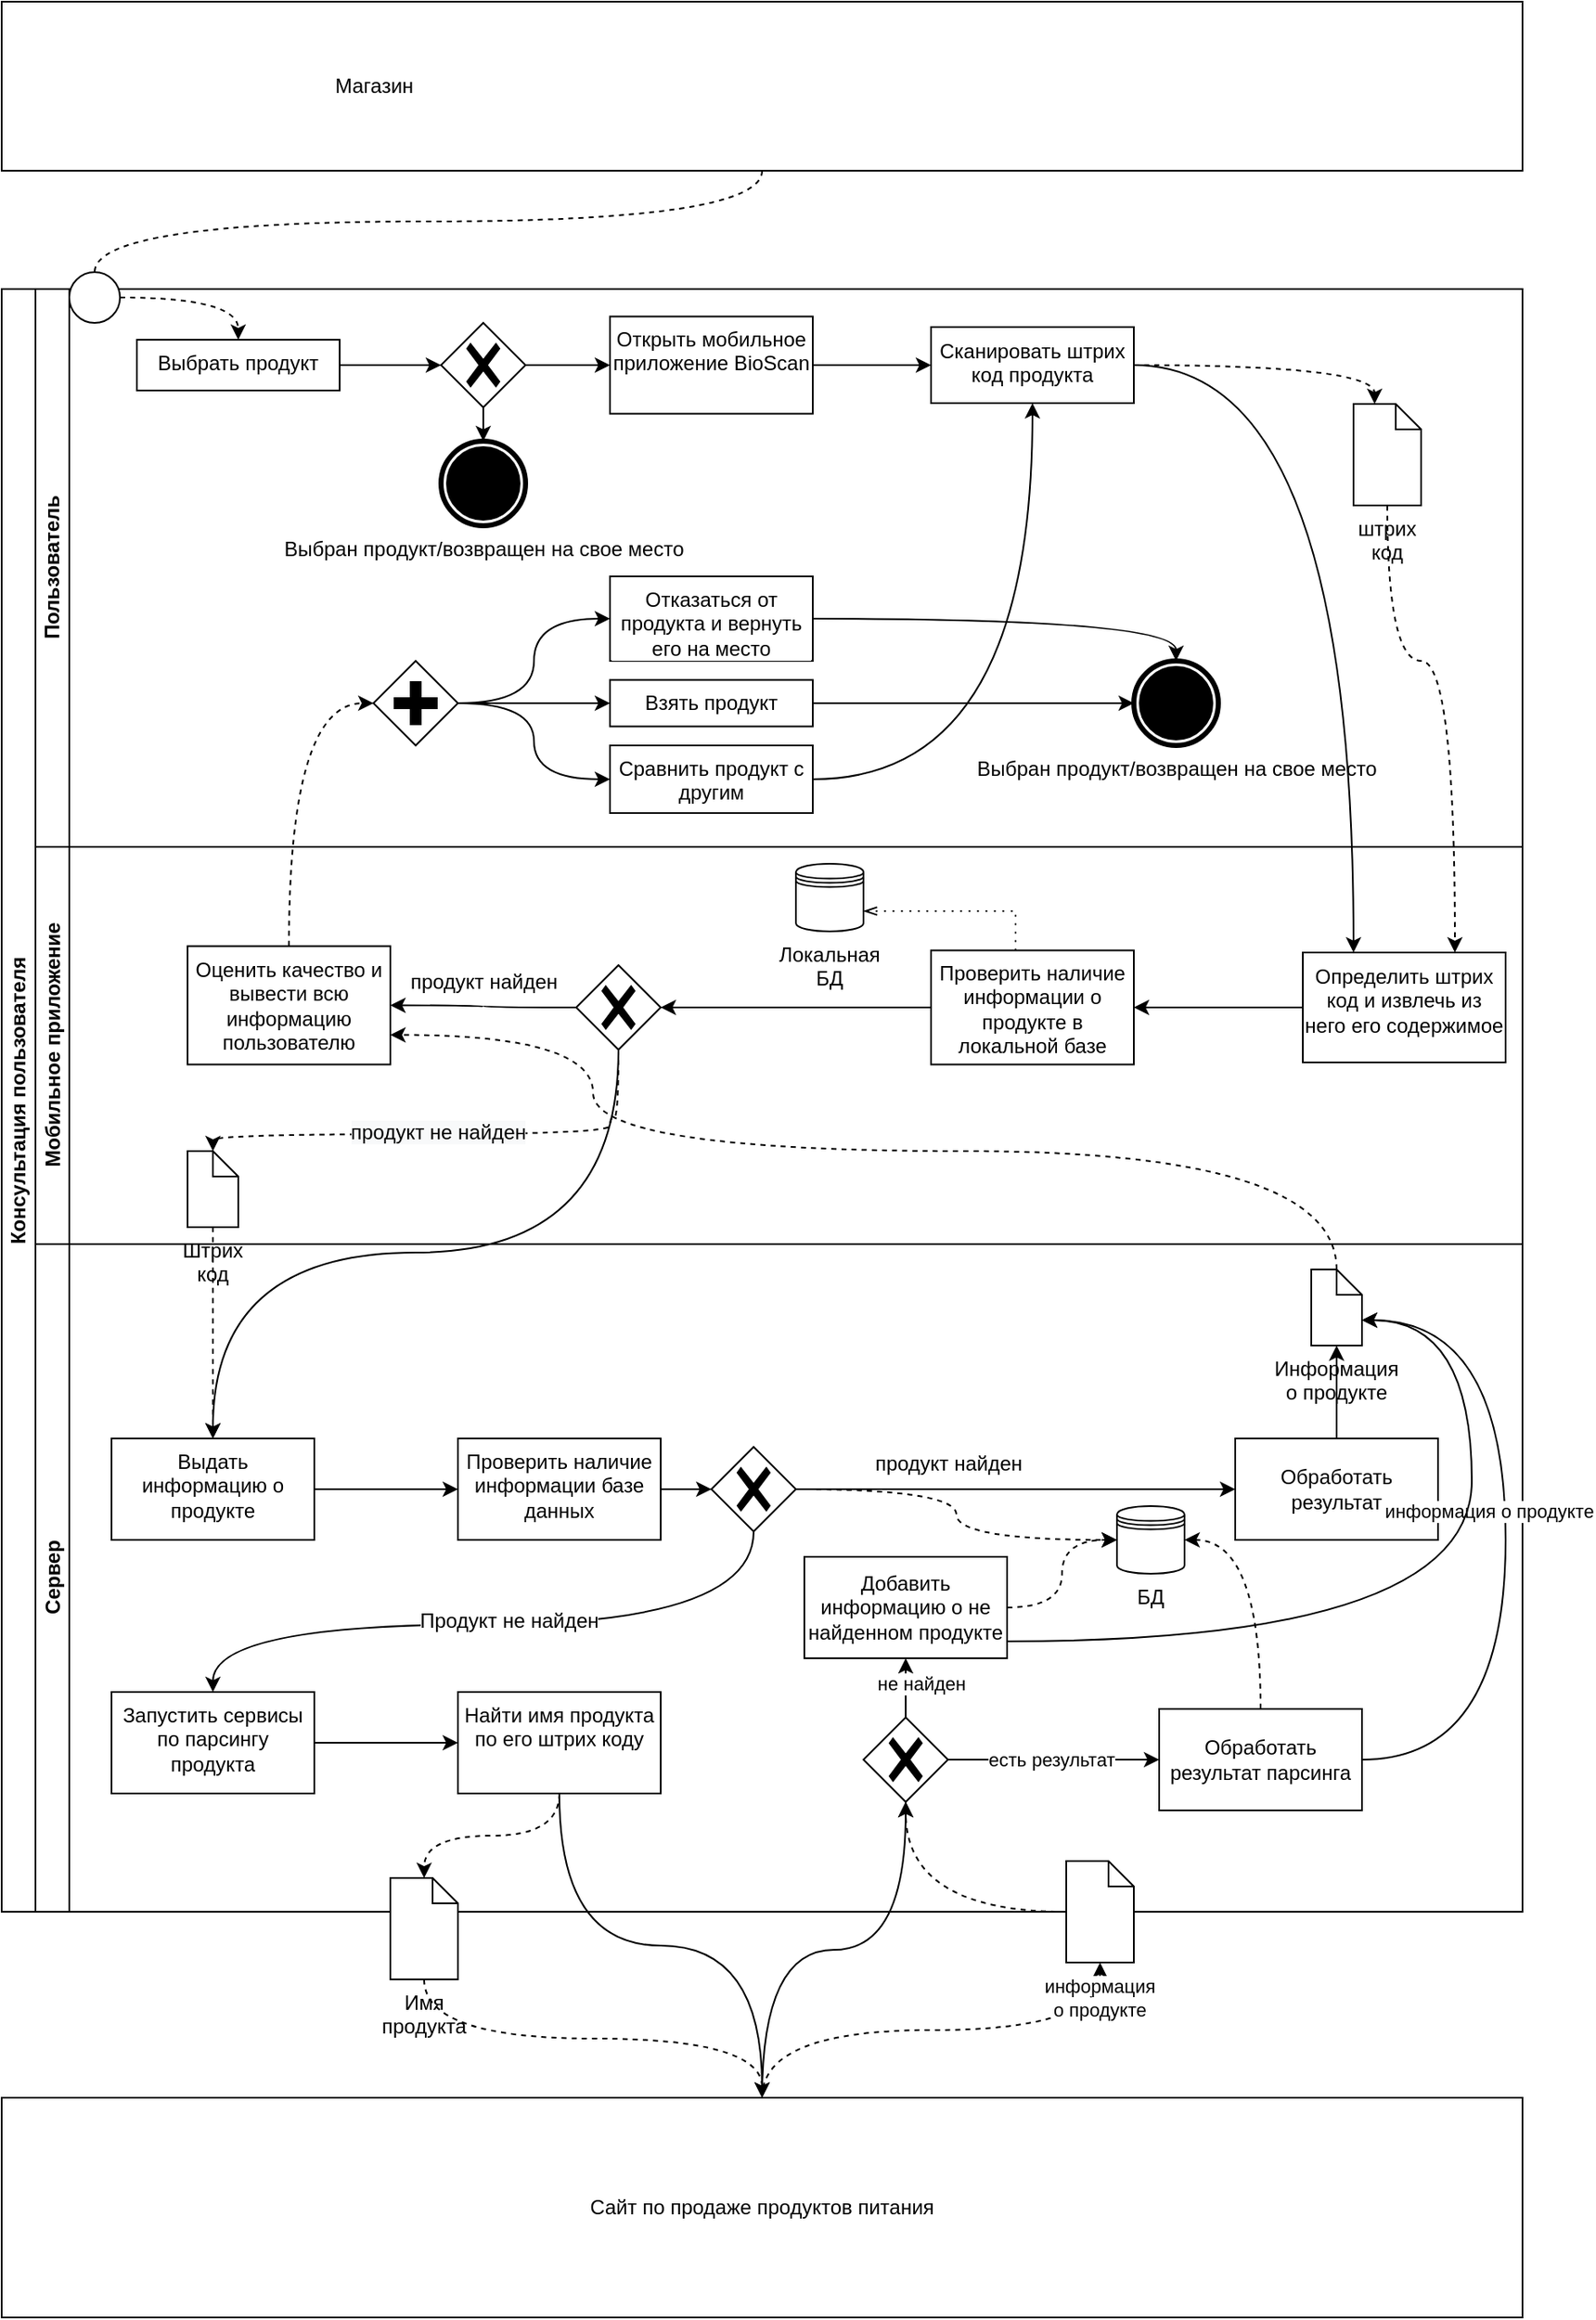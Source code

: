<mxfile version="20.7.4" type="github">
  <diagram name="Page-1" id="52a04d89-c75d-2922-d76d-85b35f80e030">
    <mxGraphModel dx="1168" dy="854" grid="1" gridSize="10" guides="1" tooltips="1" connect="1" arrows="1" fold="1" page="1" pageScale="1" pageWidth="1100" pageHeight="850" background="none" math="0" shadow="0">
      <root>
        <mxCell id="0" />
        <mxCell id="1" parent="0" />
        <mxCell id="SddE6lrEwfq636cqouMn-3" value="Консультация пользователя" style="swimlane;html=1;childLayout=stackLayout;resizeParent=1;resizeParentMax=0;horizontal=0;startSize=20;horizontalStack=0;whiteSpace=wrap;" parent="1" vertex="1">
          <mxGeometry x="60" y="220" width="900" height="960" as="geometry" />
        </mxCell>
        <mxCell id="SddE6lrEwfq636cqouMn-4" value="Пользователь" style="swimlane;html=1;startSize=20;horizontal=0;" parent="SddE6lrEwfq636cqouMn-3" vertex="1">
          <mxGeometry x="20" width="880" height="330" as="geometry" />
        </mxCell>
        <mxCell id="SddE6lrEwfq636cqouMn-22" value="" style="edgeStyle=orthogonalEdgeStyle;curved=1;rounded=0;orthogonalLoop=1;jettySize=auto;html=1;endArrow=classic;endFill=1;entryX=0;entryY=0.5;entryDx=0;entryDy=0;entryPerimeter=0;" parent="SddE6lrEwfq636cqouMn-4" source="SddE6lrEwfq636cqouMn-19" target="SddE6lrEwfq636cqouMn-28" edge="1">
          <mxGeometry relative="1" as="geometry" />
        </mxCell>
        <mxCell id="SddE6lrEwfq636cqouMn-19" value="Выбрать продукт" style="whiteSpace=wrap;html=1;verticalAlign=top;labelBackgroundColor=#ffffff;" parent="SddE6lrEwfq636cqouMn-4" vertex="1">
          <mxGeometry x="60" y="30" width="120" height="30" as="geometry" />
        </mxCell>
        <mxCell id="SddE6lrEwfq636cqouMn-31" value="" style="edgeStyle=orthogonalEdgeStyle;curved=1;rounded=0;orthogonalLoop=1;jettySize=auto;html=1;endArrow=classic;endFill=1;" parent="SddE6lrEwfq636cqouMn-4" source="SddE6lrEwfq636cqouMn-21" target="SddE6lrEwfq636cqouMn-30" edge="1">
          <mxGeometry relative="1" as="geometry" />
        </mxCell>
        <mxCell id="SddE6lrEwfq636cqouMn-21" value="Открыть мобильное приложение BioScan" style="whiteSpace=wrap;html=1;verticalAlign=top;labelBackgroundColor=#ffffff;" parent="SddE6lrEwfq636cqouMn-4" vertex="1">
          <mxGeometry x="340" y="16.25" width="120" height="57.5" as="geometry" />
        </mxCell>
        <mxCell id="SddE6lrEwfq636cqouMn-29" style="edgeStyle=orthogonalEdgeStyle;curved=1;rounded=0;orthogonalLoop=1;jettySize=auto;html=1;endArrow=classic;endFill=1;" parent="SddE6lrEwfq636cqouMn-4" source="SddE6lrEwfq636cqouMn-28" target="SddE6lrEwfq636cqouMn-21" edge="1">
          <mxGeometry relative="1" as="geometry" />
        </mxCell>
        <mxCell id="SddE6lrEwfq636cqouMn-37" style="edgeStyle=orthogonalEdgeStyle;curved=1;rounded=0;orthogonalLoop=1;jettySize=auto;html=1;endArrow=classic;endFill=1;" parent="SddE6lrEwfq636cqouMn-4" source="SddE6lrEwfq636cqouMn-28" target="SddE6lrEwfq636cqouMn-36" edge="1">
          <mxGeometry relative="1" as="geometry" />
        </mxCell>
        <mxCell id="SddE6lrEwfq636cqouMn-28" value="" style="points=[[0.25,0.25,0],[0.5,0,0],[0.75,0.25,0],[1,0.5,0],[0.75,0.75,0],[0.5,1,0],[0.25,0.75,0],[0,0.5,0]];shape=mxgraph.bpmn.gateway2;html=1;verticalLabelPosition=bottom;labelBackgroundColor=#ffffff;verticalAlign=top;align=center;perimeter=rhombusPerimeter;outlineConnect=0;outline=none;symbol=none;gwType=exclusive;" parent="SddE6lrEwfq636cqouMn-4" vertex="1">
          <mxGeometry x="240" y="20" width="50" height="50" as="geometry" />
        </mxCell>
        <mxCell id="gR6okKZ-uYEMgs0YIULR-12" style="edgeStyle=orthogonalEdgeStyle;curved=1;rounded=0;orthogonalLoop=1;jettySize=auto;html=1;entryX=0;entryY=0;entryDx=12.5;entryDy=0;entryPerimeter=0;dashed=1;" edge="1" parent="SddE6lrEwfq636cqouMn-4" source="SddE6lrEwfq636cqouMn-30" target="gR6okKZ-uYEMgs0YIULR-3">
          <mxGeometry relative="1" as="geometry" />
        </mxCell>
        <mxCell id="SddE6lrEwfq636cqouMn-30" value="Сканировать штрих код продукта" style="whiteSpace=wrap;html=1;verticalAlign=top;labelBackgroundColor=#ffffff;" parent="SddE6lrEwfq636cqouMn-4" vertex="1">
          <mxGeometry x="530" y="22.5" width="120" height="45" as="geometry" />
        </mxCell>
        <mxCell id="SddE6lrEwfq636cqouMn-36" value="Выбран продукт/возвращен на свое место" style="points=[[0.145,0.145,0],[0.5,0,0],[0.855,0.145,0],[1,0.5,0],[0.855,0.855,0],[0.5,1,0],[0.145,0.855,0],[0,0.5,0]];shape=mxgraph.bpmn.event;html=1;verticalLabelPosition=bottom;labelBackgroundColor=#ffffff;verticalAlign=top;align=center;perimeter=ellipsePerimeter;outlineConnect=0;aspect=fixed;outline=end;symbol=terminate;" parent="SddE6lrEwfq636cqouMn-4" vertex="1">
          <mxGeometry x="240" y="90" width="50" height="50" as="geometry" />
        </mxCell>
        <mxCell id="SddE6lrEwfq636cqouMn-53" value="" style="edgeStyle=orthogonalEdgeStyle;curved=1;rounded=0;orthogonalLoop=1;jettySize=auto;html=1;endArrow=classic;endFill=1;" parent="SddE6lrEwfq636cqouMn-4" source="SddE6lrEwfq636cqouMn-51" target="SddE6lrEwfq636cqouMn-52" edge="1">
          <mxGeometry relative="1" as="geometry" />
        </mxCell>
        <mxCell id="SddE6lrEwfq636cqouMn-57" style="edgeStyle=orthogonalEdgeStyle;curved=1;rounded=0;orthogonalLoop=1;jettySize=auto;html=1;entryX=0;entryY=0.5;entryDx=0;entryDy=0;endArrow=classic;endFill=1;exitX=1;exitY=0.5;exitDx=0;exitDy=0;exitPerimeter=0;" parent="SddE6lrEwfq636cqouMn-4" source="SddE6lrEwfq636cqouMn-51" target="SddE6lrEwfq636cqouMn-54" edge="1">
          <mxGeometry relative="1" as="geometry" />
        </mxCell>
        <mxCell id="SddE6lrEwfq636cqouMn-62" style="edgeStyle=orthogonalEdgeStyle;curved=1;rounded=0;orthogonalLoop=1;jettySize=auto;html=1;entryX=0;entryY=0.5;entryDx=0;entryDy=0;endArrow=classic;endFill=1;" parent="SddE6lrEwfq636cqouMn-4" source="SddE6lrEwfq636cqouMn-51" target="SddE6lrEwfq636cqouMn-60" edge="1">
          <mxGeometry relative="1" as="geometry" />
        </mxCell>
        <mxCell id="SddE6lrEwfq636cqouMn-51" value="" style="points=[[0.25,0.25,0],[0.5,0,0],[0.75,0.25,0],[1,0.5,0],[0.75,0.75,0],[0.5,1,0],[0.25,0.75,0],[0,0.5,0]];shape=mxgraph.bpmn.gateway2;html=1;verticalLabelPosition=bottom;labelBackgroundColor=#ffffff;verticalAlign=top;align=center;perimeter=rhombusPerimeter;outlineConnect=0;outline=none;symbol=none;gwType=parallel;" parent="SddE6lrEwfq636cqouMn-4" vertex="1">
          <mxGeometry x="200" y="220" width="50" height="50" as="geometry" />
        </mxCell>
        <mxCell id="SddE6lrEwfq636cqouMn-65" style="edgeStyle=orthogonalEdgeStyle;curved=1;rounded=0;orthogonalLoop=1;jettySize=auto;html=1;endArrow=classic;endFill=1;" parent="SddE6lrEwfq636cqouMn-4" source="SddE6lrEwfq636cqouMn-52" target="SddE6lrEwfq636cqouMn-64" edge="1">
          <mxGeometry relative="1" as="geometry" />
        </mxCell>
        <mxCell id="SddE6lrEwfq636cqouMn-52" value="Взять продукт" style="whiteSpace=wrap;html=1;verticalAlign=top;labelBackgroundColor=#ffffff;" parent="SddE6lrEwfq636cqouMn-4" vertex="1">
          <mxGeometry x="340" y="231.25" width="120" height="27.5" as="geometry" />
        </mxCell>
        <mxCell id="SddE6lrEwfq636cqouMn-66" style="edgeStyle=orthogonalEdgeStyle;curved=1;rounded=0;orthogonalLoop=1;jettySize=auto;html=1;endArrow=classic;endFill=1;entryX=0.5;entryY=0;entryDx=0;entryDy=0;entryPerimeter=0;" parent="SddE6lrEwfq636cqouMn-4" source="SddE6lrEwfq636cqouMn-54" target="SddE6lrEwfq636cqouMn-64" edge="1">
          <mxGeometry relative="1" as="geometry" />
        </mxCell>
        <mxCell id="SddE6lrEwfq636cqouMn-54" value="Отказаться от продукта и вернуть его на место" style="whiteSpace=wrap;html=1;verticalAlign=top;labelBackgroundColor=#ffffff;" parent="SddE6lrEwfq636cqouMn-4" vertex="1">
          <mxGeometry x="340" y="170" width="120" height="50" as="geometry" />
        </mxCell>
        <mxCell id="SddE6lrEwfq636cqouMn-63" style="edgeStyle=orthogonalEdgeStyle;curved=1;rounded=0;orthogonalLoop=1;jettySize=auto;html=1;entryX=0.5;entryY=1;entryDx=0;entryDy=0;endArrow=classic;endFill=1;" parent="SddE6lrEwfq636cqouMn-4" source="SddE6lrEwfq636cqouMn-60" target="SddE6lrEwfq636cqouMn-30" edge="1">
          <mxGeometry relative="1" as="geometry" />
        </mxCell>
        <mxCell id="SddE6lrEwfq636cqouMn-60" value="Сравнить продукт с другим" style="whiteSpace=wrap;html=1;verticalAlign=top;labelBackgroundColor=#ffffff;" parent="SddE6lrEwfq636cqouMn-4" vertex="1">
          <mxGeometry x="340" y="270" width="120" height="40" as="geometry" />
        </mxCell>
        <mxCell id="SddE6lrEwfq636cqouMn-64" value="Выбран продукт/возвращен на свое место" style="points=[[0.145,0.145,0],[0.5,0,0],[0.855,0.145,0],[1,0.5,0],[0.855,0.855,0],[0.5,1,0],[0.145,0.855,0],[0,0.5,0]];shape=mxgraph.bpmn.event;html=1;verticalLabelPosition=bottom;labelBackgroundColor=#ffffff;verticalAlign=top;align=center;perimeter=ellipsePerimeter;outlineConnect=0;aspect=fixed;outline=end;symbol=terminate;" parent="SddE6lrEwfq636cqouMn-4" vertex="1">
          <mxGeometry x="650" y="220" width="50" height="50" as="geometry" />
        </mxCell>
        <mxCell id="gR6okKZ-uYEMgs0YIULR-3" value="штрих код&lt;br&gt;" style="shape=mxgraph.bpmn.data;labelPosition=center;verticalLabelPosition=bottom;align=center;verticalAlign=top;whiteSpace=wrap;size=15;html=1;" vertex="1" parent="SddE6lrEwfq636cqouMn-4">
          <mxGeometry x="780" y="68" width="40" height="60" as="geometry" />
        </mxCell>
        <mxCell id="SddE6lrEwfq636cqouMn-5" value="Мобильное приложение" style="swimlane;html=1;startSize=20;horizontal=0;" parent="SddE6lrEwfq636cqouMn-3" vertex="1">
          <mxGeometry x="20" y="330" width="880" height="235" as="geometry" />
        </mxCell>
        <mxCell id="SddE6lrEwfq636cqouMn-35" value="" style="edgeStyle=orthogonalEdgeStyle;curved=1;rounded=0;orthogonalLoop=1;jettySize=auto;html=1;endArrow=classic;endFill=1;entryX=1;entryY=0.5;entryDx=0;entryDy=0;" parent="SddE6lrEwfq636cqouMn-5" source="SddE6lrEwfq636cqouMn-32" target="SddE6lrEwfq636cqouMn-34" edge="1">
          <mxGeometry relative="1" as="geometry">
            <mxPoint x="710" y="100.083" as="targetPoint" />
          </mxGeometry>
        </mxCell>
        <mxCell id="SddE6lrEwfq636cqouMn-32" value="Определить штрих код и извлечь из него его содержимое" style="whiteSpace=wrap;html=1;verticalAlign=top;labelBackgroundColor=#ffffff;" parent="SddE6lrEwfq636cqouMn-5" vertex="1">
          <mxGeometry x="750" y="62.5" width="120" height="65" as="geometry" />
        </mxCell>
        <mxCell id="SddE6lrEwfq636cqouMn-44" style="edgeStyle=orthogonalEdgeStyle;curved=1;rounded=0;orthogonalLoop=1;jettySize=auto;html=1;endArrow=classic;endFill=1;" parent="SddE6lrEwfq636cqouMn-5" source="SddE6lrEwfq636cqouMn-34" target="SddE6lrEwfq636cqouMn-40" edge="1">
          <mxGeometry relative="1" as="geometry" />
        </mxCell>
        <mxCell id="SddE6lrEwfq636cqouMn-34" value="Проверить наличие информации о продукте в локальной базе" style="whiteSpace=wrap;html=1;verticalAlign=top;labelBackgroundColor=#ffffff;" parent="SddE6lrEwfq636cqouMn-5" vertex="1">
          <mxGeometry x="530" y="61.25" width="120" height="67.5" as="geometry" />
        </mxCell>
        <mxCell id="SddE6lrEwfq636cqouMn-38" value="Локальная БД" style="shape=datastore;whiteSpace=wrap;html=1;labelPosition=center;verticalLabelPosition=bottom;align=center;verticalAlign=top;" parent="SddE6lrEwfq636cqouMn-5" vertex="1">
          <mxGeometry x="450" y="10" width="40" height="40" as="geometry" />
        </mxCell>
        <mxCell id="SddE6lrEwfq636cqouMn-45" style="edgeStyle=orthogonalEdgeStyle;curved=1;rounded=0;orthogonalLoop=1;jettySize=auto;html=1;entryX=1;entryY=0.5;entryDx=0;entryDy=0;endArrow=classic;endFill=1;" parent="SddE6lrEwfq636cqouMn-5" source="SddE6lrEwfq636cqouMn-40" target="SddE6lrEwfq636cqouMn-42" edge="1">
          <mxGeometry relative="1" as="geometry" />
        </mxCell>
        <mxCell id="SddE6lrEwfq636cqouMn-40" value="" style="points=[[0.25,0.25,0],[0.5,0,0],[0.75,0.25,0],[1,0.5,0],[0.75,0.75,0],[0.5,1,0],[0.25,0.75,0],[0,0.5,0]];shape=mxgraph.bpmn.gateway2;html=1;verticalLabelPosition=bottom;labelBackgroundColor=#ffffff;verticalAlign=top;align=center;perimeter=rhombusPerimeter;outlineConnect=0;outline=none;symbol=none;gwType=exclusive;" parent="SddE6lrEwfq636cqouMn-5" vertex="1">
          <mxGeometry x="320" y="70" width="50" height="50" as="geometry" />
        </mxCell>
        <mxCell id="SddE6lrEwfq636cqouMn-42" value="Оценить качество и вывести всю информацию пользователю" style="whiteSpace=wrap;html=1;verticalAlign=top;labelBackgroundColor=#ffffff;" parent="SddE6lrEwfq636cqouMn-5" vertex="1">
          <mxGeometry x="90" y="58.75" width="120" height="70" as="geometry" />
        </mxCell>
        <mxCell id="SddE6lrEwfq636cqouMn-46" value="продукт найден" style="text;html=1;align=center;verticalAlign=middle;resizable=0;points=[];autosize=1;strokeColor=none;fillColor=none;" parent="SddE6lrEwfq636cqouMn-5" vertex="1">
          <mxGeometry x="210" y="65" width="110" height="30" as="geometry" />
        </mxCell>
        <mxCell id="SddE6lrEwfq636cqouMn-69" value="Штрих код" style="shape=mxgraph.bpmn.data;labelPosition=center;verticalLabelPosition=bottom;align=center;verticalAlign=top;whiteSpace=wrap;size=15;html=1;" parent="SddE6lrEwfq636cqouMn-5" vertex="1">
          <mxGeometry x="90" y="180" width="30" height="45" as="geometry" />
        </mxCell>
        <mxCell id="SddE6lrEwfq636cqouMn-70" style="edgeStyle=orthogonalEdgeStyle;curved=1;rounded=0;orthogonalLoop=1;jettySize=auto;html=1;entryX=0;entryY=0;entryDx=15;entryDy=0;entryPerimeter=0;endArrow=classic;endFill=1;exitX=0.5;exitY=1;exitDx=0;exitDy=0;exitPerimeter=0;dashed=1;" parent="SddE6lrEwfq636cqouMn-5" source="SddE6lrEwfq636cqouMn-40" target="SddE6lrEwfq636cqouMn-69" edge="1">
          <mxGeometry relative="1" as="geometry">
            <Array as="points">
              <mxPoint x="345" y="160" />
              <mxPoint x="340" y="160" />
              <mxPoint x="340" y="170" />
              <mxPoint x="105" y="170" />
            </Array>
          </mxGeometry>
        </mxCell>
        <mxCell id="SddE6lrEwfq636cqouMn-136" value="&lt;span style=&quot;font-size: 12px; background-color: rgb(248, 249, 250);&quot;&gt;продукт не найден&lt;/span&gt;" style="edgeLabel;html=1;align=center;verticalAlign=middle;resizable=0;points=[];" parent="SddE6lrEwfq636cqouMn-70" vertex="1" connectable="0">
          <mxGeometry x="0.048" y="-1" relative="1" as="geometry">
            <mxPoint as="offset" />
          </mxGeometry>
        </mxCell>
        <mxCell id="gR6okKZ-uYEMgs0YIULR-6" value="" style="edgeStyle=elbowEdgeStyle;fontSize=12;html=1;endFill=0;startFill=0;endSize=6;startSize=6;dashed=1;dashPattern=1 4;endArrow=openThin;startArrow=none;rounded=0;entryX=1;entryY=0.7;entryDx=0;entryDy=0;" edge="1" parent="SddE6lrEwfq636cqouMn-5" source="SddE6lrEwfq636cqouMn-34" target="SddE6lrEwfq636cqouMn-38">
          <mxGeometry width="160" relative="1" as="geometry">
            <mxPoint x="400" y="40" as="sourcePoint" />
            <mxPoint x="560" y="40" as="targetPoint" />
            <Array as="points">
              <mxPoint x="580" y="60" />
            </Array>
          </mxGeometry>
        </mxCell>
        <mxCell id="SddE6lrEwfq636cqouMn-49" value="" style="edgeStyle=orthogonalEdgeStyle;curved=1;rounded=0;orthogonalLoop=1;jettySize=auto;html=1;endArrow=classic;endFill=1;dashed=1;entryX=0;entryY=0.5;entryDx=0;entryDy=0;entryPerimeter=0;" parent="SddE6lrEwfq636cqouMn-3" source="SddE6lrEwfq636cqouMn-42" target="SddE6lrEwfq636cqouMn-51" edge="1">
          <mxGeometry relative="1" as="geometry">
            <mxPoint x="200" y="290" as="targetPoint" />
          </mxGeometry>
        </mxCell>
        <mxCell id="SddE6lrEwfq636cqouMn-71" style="edgeStyle=orthogonalEdgeStyle;curved=1;rounded=0;orthogonalLoop=1;jettySize=auto;html=1;exitX=0.5;exitY=1;exitDx=0;exitDy=0;exitPerimeter=0;entryX=0.5;entryY=0;entryDx=0;entryDy=0;endArrow=classic;endFill=1;dashed=1;" parent="SddE6lrEwfq636cqouMn-3" source="SddE6lrEwfq636cqouMn-69" target="SddE6lrEwfq636cqouMn-67" edge="1">
          <mxGeometry relative="1" as="geometry" />
        </mxCell>
        <mxCell id="SddE6lrEwfq636cqouMn-127" style="edgeStyle=orthogonalEdgeStyle;curved=1;rounded=0;orthogonalLoop=1;jettySize=auto;html=1;entryX=1;entryY=0.75;entryDx=0;entryDy=0;endArrow=classic;endFill=1;dashed=1;" parent="SddE6lrEwfq636cqouMn-3" source="SddE6lrEwfq636cqouMn-124" target="SddE6lrEwfq636cqouMn-42" edge="1">
          <mxGeometry relative="1" as="geometry">
            <Array as="points">
              <mxPoint x="350" y="510" />
              <mxPoint x="350" y="441" />
            </Array>
          </mxGeometry>
        </mxCell>
        <mxCell id="SddE6lrEwfq636cqouMn-6" value="Сервер" style="swimlane;html=1;startSize=20;horizontal=0;" parent="SddE6lrEwfq636cqouMn-3" vertex="1">
          <mxGeometry x="20" y="565" width="880" height="395" as="geometry" />
        </mxCell>
        <mxCell id="SddE6lrEwfq636cqouMn-73" value="" style="edgeStyle=orthogonalEdgeStyle;curved=1;rounded=0;orthogonalLoop=1;jettySize=auto;html=1;endArrow=classic;endFill=1;" parent="SddE6lrEwfq636cqouMn-6" source="SddE6lrEwfq636cqouMn-67" target="SddE6lrEwfq636cqouMn-72" edge="1">
          <mxGeometry relative="1" as="geometry" />
        </mxCell>
        <mxCell id="SddE6lrEwfq636cqouMn-67" value="Выдать информацию о продукте" style="whiteSpace=wrap;html=1;verticalAlign=top;labelBackgroundColor=#ffffff;" parent="SddE6lrEwfq636cqouMn-6" vertex="1">
          <mxGeometry x="45" y="115" width="120" height="60" as="geometry" />
        </mxCell>
        <mxCell id="SddE6lrEwfq636cqouMn-117" style="edgeStyle=orthogonalEdgeStyle;curved=1;rounded=0;orthogonalLoop=1;jettySize=auto;html=1;entryX=0;entryY=0.5;entryDx=0;entryDy=0;entryPerimeter=0;endArrow=classic;endFill=1;" parent="SddE6lrEwfq636cqouMn-6" source="SddE6lrEwfq636cqouMn-72" target="SddE6lrEwfq636cqouMn-116" edge="1">
          <mxGeometry relative="1" as="geometry" />
        </mxCell>
        <mxCell id="SddE6lrEwfq636cqouMn-72" value="Проверить наличие информации базе данных" style="whiteSpace=wrap;html=1;verticalAlign=top;labelBackgroundColor=#ffffff;" parent="SddE6lrEwfq636cqouMn-6" vertex="1">
          <mxGeometry x="250" y="115" width="120" height="60" as="geometry" />
        </mxCell>
        <mxCell id="SddE6lrEwfq636cqouMn-119" style="edgeStyle=orthogonalEdgeStyle;curved=1;rounded=0;orthogonalLoop=1;jettySize=auto;html=1;entryX=0;entryY=0.5;entryDx=0;entryDy=0;endArrow=classic;endFill=1;" parent="SddE6lrEwfq636cqouMn-6" source="SddE6lrEwfq636cqouMn-116" target="SddE6lrEwfq636cqouMn-128" edge="1">
          <mxGeometry relative="1" as="geometry" />
        </mxCell>
        <mxCell id="SddE6lrEwfq636cqouMn-178" style="edgeStyle=orthogonalEdgeStyle;curved=1;rounded=0;orthogonalLoop=1;jettySize=auto;html=1;entryX=0.5;entryY=0;entryDx=0;entryDy=0;endArrow=classic;endFill=1;" parent="SddE6lrEwfq636cqouMn-6" source="SddE6lrEwfq636cqouMn-116" target="SddE6lrEwfq636cqouMn-130" edge="1">
          <mxGeometry relative="1" as="geometry">
            <Array as="points">
              <mxPoint x="425" y="225" />
              <mxPoint x="105" y="225" />
            </Array>
          </mxGeometry>
        </mxCell>
        <mxCell id="SddE6lrEwfq636cqouMn-179" value="&lt;span style=&quot;font-size: 12px;&quot;&gt;Продукт не найден&lt;/span&gt;" style="edgeLabel;html=1;align=center;verticalAlign=middle;resizable=0;points=[];" parent="SddE6lrEwfq636cqouMn-178" vertex="1" connectable="0">
          <mxGeometry x="-0.034" y="-2" relative="1" as="geometry">
            <mxPoint as="offset" />
          </mxGeometry>
        </mxCell>
        <mxCell id="gR6okKZ-uYEMgs0YIULR-8" style="edgeStyle=orthogonalEdgeStyle;curved=1;rounded=0;orthogonalLoop=1;jettySize=auto;html=1;entryX=0;entryY=0.5;entryDx=0;entryDy=0;dashed=1;" edge="1" parent="SddE6lrEwfq636cqouMn-6" source="SddE6lrEwfq636cqouMn-116" target="SddE6lrEwfq636cqouMn-118">
          <mxGeometry relative="1" as="geometry" />
        </mxCell>
        <mxCell id="SddE6lrEwfq636cqouMn-116" value="" style="points=[[0.25,0.25,0],[0.5,0,0],[0.75,0.25,0],[1,0.5,0],[0.75,0.75,0],[0.5,1,0],[0.25,0.75,0],[0,0.5,0]];shape=mxgraph.bpmn.gateway2;html=1;verticalLabelPosition=bottom;labelBackgroundColor=#ffffff;verticalAlign=top;align=center;perimeter=rhombusPerimeter;outlineConnect=0;outline=none;symbol=none;gwType=exclusive;" parent="SddE6lrEwfq636cqouMn-6" vertex="1">
          <mxGeometry x="400" y="120" width="50" height="50" as="geometry" />
        </mxCell>
        <mxCell id="SddE6lrEwfq636cqouMn-118" value="БД" style="shape=datastore;whiteSpace=wrap;html=1;labelPosition=center;verticalLabelPosition=bottom;align=center;verticalAlign=top;" parent="SddE6lrEwfq636cqouMn-6" vertex="1">
          <mxGeometry x="640" y="155" width="40" height="40" as="geometry" />
        </mxCell>
        <mxCell id="SddE6lrEwfq636cqouMn-122" value="продукт найден" style="text;html=1;align=center;verticalAlign=middle;resizable=0;points=[];autosize=1;strokeColor=none;fillColor=none;" parent="SddE6lrEwfq636cqouMn-6" vertex="1">
          <mxGeometry x="485" y="115" width="110" height="30" as="geometry" />
        </mxCell>
        <mxCell id="SddE6lrEwfq636cqouMn-128" value="Обработать результат" style="whiteSpace=wrap;html=1;" parent="SddE6lrEwfq636cqouMn-6" vertex="1">
          <mxGeometry x="710" y="115" width="120" height="60" as="geometry" />
        </mxCell>
        <mxCell id="SddE6lrEwfq636cqouMn-124" value="Информация о продукте" style="shape=mxgraph.bpmn.data;labelPosition=center;verticalLabelPosition=bottom;align=center;verticalAlign=top;whiteSpace=wrap;size=15;html=1;" parent="SddE6lrEwfq636cqouMn-6" vertex="1">
          <mxGeometry x="755" y="15" width="30" height="45" as="geometry" />
        </mxCell>
        <mxCell id="SddE6lrEwfq636cqouMn-129" style="edgeStyle=orthogonalEdgeStyle;curved=1;rounded=0;orthogonalLoop=1;jettySize=auto;html=1;entryX=0.5;entryY=1;entryDx=0;entryDy=0;entryPerimeter=0;endArrow=classic;endFill=1;" parent="SddE6lrEwfq636cqouMn-6" source="SddE6lrEwfq636cqouMn-128" target="SddE6lrEwfq636cqouMn-124" edge="1">
          <mxGeometry relative="1" as="geometry" />
        </mxCell>
        <mxCell id="SddE6lrEwfq636cqouMn-134" value="" style="edgeStyle=orthogonalEdgeStyle;curved=1;rounded=0;orthogonalLoop=1;jettySize=auto;html=1;endArrow=classic;endFill=1;" parent="SddE6lrEwfq636cqouMn-6" source="SddE6lrEwfq636cqouMn-130" target="SddE6lrEwfq636cqouMn-133" edge="1">
          <mxGeometry relative="1" as="geometry" />
        </mxCell>
        <mxCell id="SddE6lrEwfq636cqouMn-130" value="Запустить сервисы по парсингу продукта" style="whiteSpace=wrap;html=1;verticalAlign=top;labelBackgroundColor=#ffffff;" parent="SddE6lrEwfq636cqouMn-6" vertex="1">
          <mxGeometry x="45" y="265" width="120" height="60" as="geometry" />
        </mxCell>
        <mxCell id="SddE6lrEwfq636cqouMn-133" value="Найти имя продукта по его штрих коду" style="whiteSpace=wrap;html=1;verticalAlign=top;labelBackgroundColor=#ffffff;" parent="SddE6lrEwfq636cqouMn-6" vertex="1">
          <mxGeometry x="250" y="265" width="120" height="60" as="geometry" />
        </mxCell>
        <mxCell id="SddE6lrEwfq636cqouMn-166" style="edgeStyle=orthogonalEdgeStyle;curved=1;rounded=0;orthogonalLoop=1;jettySize=auto;html=1;endArrow=classic;endFill=1;entryX=0;entryY=0;entryDx=30;entryDy=30;entryPerimeter=0;exitX=1;exitY=0.5;exitDx=0;exitDy=0;" parent="SddE6lrEwfq636cqouMn-6" source="SddE6lrEwfq636cqouMn-165" target="SddE6lrEwfq636cqouMn-124" edge="1">
          <mxGeometry relative="1" as="geometry">
            <mxPoint x="820" y="255" as="targetPoint" />
            <Array as="points">
              <mxPoint x="870" y="305" />
              <mxPoint x="870" y="45" />
            </Array>
          </mxGeometry>
        </mxCell>
        <mxCell id="gR6okKZ-uYEMgs0YIULR-10" value="информация о продукте" style="edgeLabel;html=1;align=center;verticalAlign=middle;resizable=0;points=[];" vertex="1" connectable="0" parent="SddE6lrEwfq636cqouMn-166">
          <mxGeometry x="0.082" y="10" relative="1" as="geometry">
            <mxPoint as="offset" />
          </mxGeometry>
        </mxCell>
        <mxCell id="gR6okKZ-uYEMgs0YIULR-11" style="edgeStyle=orthogonalEdgeStyle;curved=1;rounded=0;orthogonalLoop=1;jettySize=auto;html=1;entryX=1;entryY=0.5;entryDx=0;entryDy=0;dashed=1;" edge="1" parent="SddE6lrEwfq636cqouMn-6" source="SddE6lrEwfq636cqouMn-165" target="SddE6lrEwfq636cqouMn-118">
          <mxGeometry relative="1" as="geometry" />
        </mxCell>
        <mxCell id="SddE6lrEwfq636cqouMn-165" value="Обработать результат парсинга" style="whiteSpace=wrap;html=1;" parent="SddE6lrEwfq636cqouMn-6" vertex="1">
          <mxGeometry x="665" y="275" width="120" height="60" as="geometry" />
        </mxCell>
        <mxCell id="SddE6lrEwfq636cqouMn-171" style="edgeStyle=orthogonalEdgeStyle;curved=1;rounded=0;orthogonalLoop=1;jettySize=auto;html=1;entryX=0;entryY=0.5;entryDx=0;entryDy=0;endArrow=classic;endFill=1;" parent="SddE6lrEwfq636cqouMn-6" source="SddE6lrEwfq636cqouMn-170" target="SddE6lrEwfq636cqouMn-165" edge="1">
          <mxGeometry relative="1" as="geometry" />
        </mxCell>
        <mxCell id="SddE6lrEwfq636cqouMn-172" value="есть результат" style="edgeLabel;html=1;align=center;verticalAlign=middle;resizable=0;points=[];" parent="SddE6lrEwfq636cqouMn-171" vertex="1" connectable="0">
          <mxGeometry x="0.259" y="-1" relative="1" as="geometry">
            <mxPoint x="-18" y="-1" as="offset" />
          </mxGeometry>
        </mxCell>
        <mxCell id="SddE6lrEwfq636cqouMn-170" value="" style="points=[[0.25,0.25,0],[0.5,0,0],[0.75,0.25,0],[1,0.5,0],[0.75,0.75,0],[0.5,1,0],[0.25,0.75,0],[0,0.5,0]];shape=mxgraph.bpmn.gateway2;html=1;verticalLabelPosition=bottom;labelBackgroundColor=#ffffff;verticalAlign=top;align=center;perimeter=rhombusPerimeter;outlineConnect=0;outline=none;symbol=none;gwType=exclusive;" parent="SddE6lrEwfq636cqouMn-6" vertex="1">
          <mxGeometry x="490" y="280" width="50" height="50" as="geometry" />
        </mxCell>
        <mxCell id="SddE6lrEwfq636cqouMn-177" style="edgeStyle=orthogonalEdgeStyle;curved=1;rounded=0;orthogonalLoop=1;jettySize=auto;html=1;entryX=0;entryY=0;entryDx=30;entryDy=30;endArrow=classic;endFill=1;entryPerimeter=0;" parent="SddE6lrEwfq636cqouMn-6" source="SddE6lrEwfq636cqouMn-176" target="SddE6lrEwfq636cqouMn-124" edge="1">
          <mxGeometry relative="1" as="geometry">
            <Array as="points">
              <mxPoint x="850" y="235" />
              <mxPoint x="850" y="45" />
            </Array>
          </mxGeometry>
        </mxCell>
        <mxCell id="gR6okKZ-uYEMgs0YIULR-9" style="edgeStyle=orthogonalEdgeStyle;curved=1;rounded=0;orthogonalLoop=1;jettySize=auto;html=1;entryX=0;entryY=0.5;entryDx=0;entryDy=0;dashed=1;" edge="1" parent="SddE6lrEwfq636cqouMn-6" source="SddE6lrEwfq636cqouMn-176" target="SddE6lrEwfq636cqouMn-118">
          <mxGeometry relative="1" as="geometry" />
        </mxCell>
        <mxCell id="SddE6lrEwfq636cqouMn-176" value="Добавить информацию о не найденном продукте" style="whiteSpace=wrap;html=1;" parent="SddE6lrEwfq636cqouMn-6" vertex="1">
          <mxGeometry x="455" y="185" width="120" height="60" as="geometry" />
        </mxCell>
        <mxCell id="SddE6lrEwfq636cqouMn-174" style="edgeStyle=orthogonalEdgeStyle;curved=1;rounded=0;orthogonalLoop=1;jettySize=auto;html=1;entryX=0.5;entryY=1;entryDx=0;entryDy=0;endArrow=classic;endFill=1;exitX=0.5;exitY=0;exitDx=0;exitDy=0;exitPerimeter=0;" parent="SddE6lrEwfq636cqouMn-6" source="SddE6lrEwfq636cqouMn-170" target="SddE6lrEwfq636cqouMn-176" edge="1">
          <mxGeometry relative="1" as="geometry" />
        </mxCell>
        <mxCell id="SddE6lrEwfq636cqouMn-175" value="не найден" style="edgeLabel;html=1;align=center;verticalAlign=middle;resizable=0;points=[];" parent="SddE6lrEwfq636cqouMn-174" vertex="1" connectable="0">
          <mxGeometry x="0.144" y="-9" relative="1" as="geometry">
            <mxPoint as="offset" />
          </mxGeometry>
        </mxCell>
        <mxCell id="gR6okKZ-uYEMgs0YIULR-4" value="" style="edgeStyle=orthogonalEdgeStyle;curved=1;rounded=0;orthogonalLoop=1;jettySize=auto;html=1;endArrow=classic;endFill=1;dashed=1;" edge="1" parent="SddE6lrEwfq636cqouMn-3" source="gR6okKZ-uYEMgs0YIULR-3" target="SddE6lrEwfq636cqouMn-32">
          <mxGeometry relative="1" as="geometry">
            <mxPoint x="760" y="290" as="sourcePoint" />
            <mxPoint x="890" y="328" as="targetPoint" />
            <Array as="points">
              <mxPoint x="820" y="220" />
              <mxPoint x="860" y="220" />
            </Array>
          </mxGeometry>
        </mxCell>
        <mxCell id="gR6okKZ-uYEMgs0YIULR-5" value="" style="endArrow=classic;html=1;rounded=0;edgeStyle=orthogonalEdgeStyle;curved=1;" edge="1" parent="SddE6lrEwfq636cqouMn-3" source="SddE6lrEwfq636cqouMn-30" target="SddE6lrEwfq636cqouMn-32">
          <mxGeometry width="50" height="50" relative="1" as="geometry">
            <mxPoint x="470" y="400" as="sourcePoint" />
            <mxPoint x="520" y="350" as="targetPoint" />
            <Array as="points">
              <mxPoint x="800" y="45" />
            </Array>
          </mxGeometry>
        </mxCell>
        <mxCell id="gR6okKZ-uYEMgs0YIULR-19" style="edgeStyle=orthogonalEdgeStyle;curved=1;rounded=0;orthogonalLoop=1;jettySize=auto;html=1;entryX=0.5;entryY=0;entryDx=0;entryDy=0;" edge="1" parent="SddE6lrEwfq636cqouMn-3" source="SddE6lrEwfq636cqouMn-40" target="SddE6lrEwfq636cqouMn-67">
          <mxGeometry relative="1" as="geometry">
            <Array as="points">
              <mxPoint x="365" y="570" />
              <mxPoint x="125" y="570" />
            </Array>
          </mxGeometry>
        </mxCell>
        <mxCell id="SddE6lrEwfq636cqouMn-14" style="edgeStyle=orthogonalEdgeStyle;rounded=0;orthogonalLoop=1;jettySize=auto;html=1;entryX=0.5;entryY=0;entryDx=0;entryDy=0;entryPerimeter=0;dashed=1;exitX=0.5;exitY=1;exitDx=0;exitDy=0;curved=1;endArrow=none;endFill=0;" parent="1" source="SddE6lrEwfq636cqouMn-7" target="SddE6lrEwfq636cqouMn-13" edge="1">
          <mxGeometry relative="1" as="geometry" />
        </mxCell>
        <mxCell id="SddE6lrEwfq636cqouMn-7" value="" style="swimlane;html=1;startSize=20;fontStyle=0;collapsible=0;horizontal=1;swimlaneLine=0;fillColor=none;whiteSpace=wrap;" parent="1" vertex="1">
          <mxGeometry x="60" y="50" width="900" height="100" as="geometry" />
        </mxCell>
        <mxCell id="SddE6lrEwfq636cqouMn-8" value="Магазин" style="text;html=1;align=center;verticalAlign=middle;resizable=0;points=[];autosize=1;strokeColor=none;fillColor=none;" parent="1" vertex="1">
          <mxGeometry x="245" y="85" width="70" height="30" as="geometry" />
        </mxCell>
        <mxCell id="SddE6lrEwfq636cqouMn-20" value="" style="edgeStyle=orthogonalEdgeStyle;curved=1;rounded=0;orthogonalLoop=1;jettySize=auto;html=1;dashed=1;" parent="1" source="SddE6lrEwfq636cqouMn-13" target="SddE6lrEwfq636cqouMn-19" edge="1">
          <mxGeometry relative="1" as="geometry" />
        </mxCell>
        <mxCell id="SddE6lrEwfq636cqouMn-13" value="" style="points=[[0.145,0.145,0],[0.5,0,0],[0.855,0.145,0],[1,0.5,0],[0.855,0.855,0],[0.5,1,0],[0.145,0.855,0],[0,0.5,0]];shape=mxgraph.bpmn.event;html=1;verticalLabelPosition=bottom;labelBackgroundColor=#ffffff;verticalAlign=top;align=center;perimeter=ellipsePerimeter;outlineConnect=0;aspect=fixed;outline=standard;symbol=general;" parent="1" vertex="1">
          <mxGeometry x="100" y="210" width="30" height="30" as="geometry" />
        </mxCell>
        <mxCell id="gR6okKZ-uYEMgs0YIULR-16" style="edgeStyle=orthogonalEdgeStyle;curved=1;rounded=0;orthogonalLoop=1;jettySize=auto;html=1;entryX=0.5;entryY=1;entryDx=0;entryDy=0;entryPerimeter=0;dashed=1;" edge="1" parent="1" source="SddE6lrEwfq636cqouMn-156" target="gR6okKZ-uYEMgs0YIULR-14">
          <mxGeometry relative="1" as="geometry" />
        </mxCell>
        <mxCell id="gR6okKZ-uYEMgs0YIULR-18" style="edgeStyle=orthogonalEdgeStyle;curved=1;rounded=0;orthogonalLoop=1;jettySize=auto;html=1;entryX=0.5;entryY=1;entryDx=0;entryDy=0;entryPerimeter=0;" edge="1" parent="1" source="SddE6lrEwfq636cqouMn-156" target="SddE6lrEwfq636cqouMn-170">
          <mxGeometry relative="1" as="geometry" />
        </mxCell>
        <mxCell id="SddE6lrEwfq636cqouMn-156" value="Сайт по продаже продуктов питания" style="whiteSpace=wrap;html=1;" parent="1" vertex="1">
          <mxGeometry x="60" y="1290" width="900" height="130" as="geometry" />
        </mxCell>
        <mxCell id="SddE6lrEwfq636cqouMn-161" style="edgeStyle=orthogonalEdgeStyle;curved=1;rounded=0;orthogonalLoop=1;jettySize=auto;html=1;entryX=0.5;entryY=0;entryDx=0;entryDy=0;endArrow=classic;endFill=1;dashed=1;" parent="1" source="SddE6lrEwfq636cqouMn-159" target="SddE6lrEwfq636cqouMn-156" edge="1">
          <mxGeometry relative="1" as="geometry" />
        </mxCell>
        <mxCell id="SddE6lrEwfq636cqouMn-160" style="edgeStyle=orthogonalEdgeStyle;curved=1;rounded=0;orthogonalLoop=1;jettySize=auto;html=1;entryX=0.5;entryY=0;entryDx=0;entryDy=0;endArrow=classic;endFill=1;" parent="1" source="SddE6lrEwfq636cqouMn-133" target="SddE6lrEwfq636cqouMn-156" edge="1">
          <mxGeometry relative="1" as="geometry" />
        </mxCell>
        <mxCell id="SddE6lrEwfq636cqouMn-159" value="Имя продукта" style="shape=mxgraph.bpmn.data;labelPosition=center;verticalLabelPosition=bottom;align=center;verticalAlign=top;whiteSpace=wrap;size=15;html=1;" parent="1" vertex="1">
          <mxGeometry x="290" y="1160" width="40" height="60" as="geometry" />
        </mxCell>
        <mxCell id="gR6okKZ-uYEMgs0YIULR-13" style="edgeStyle=orthogonalEdgeStyle;curved=1;rounded=0;orthogonalLoop=1;jettySize=auto;html=1;entryX=0.5;entryY=0;entryDx=0;entryDy=0;entryPerimeter=0;dashed=1;" edge="1" parent="1" source="SddE6lrEwfq636cqouMn-133" target="SddE6lrEwfq636cqouMn-159">
          <mxGeometry relative="1" as="geometry" />
        </mxCell>
        <mxCell id="gR6okKZ-uYEMgs0YIULR-17" style="edgeStyle=orthogonalEdgeStyle;curved=1;rounded=0;orthogonalLoop=1;jettySize=auto;html=1;entryX=0.5;entryY=1;entryDx=0;entryDy=0;entryPerimeter=0;dashed=1;" edge="1" parent="1" source="gR6okKZ-uYEMgs0YIULR-14" target="SddE6lrEwfq636cqouMn-170">
          <mxGeometry relative="1" as="geometry" />
        </mxCell>
        <mxCell id="gR6okKZ-uYEMgs0YIULR-14" value="&lt;span style=&quot;font-size: 11px; background-color: rgb(255, 255, 255);&quot;&gt;информация о продукте&lt;/span&gt;" style="shape=mxgraph.bpmn.data;labelPosition=center;verticalLabelPosition=bottom;align=center;verticalAlign=top;whiteSpace=wrap;size=15;html=1;" vertex="1" parent="1">
          <mxGeometry x="690" y="1150" width="40" height="60" as="geometry" />
        </mxCell>
      </root>
    </mxGraphModel>
  </diagram>
</mxfile>
